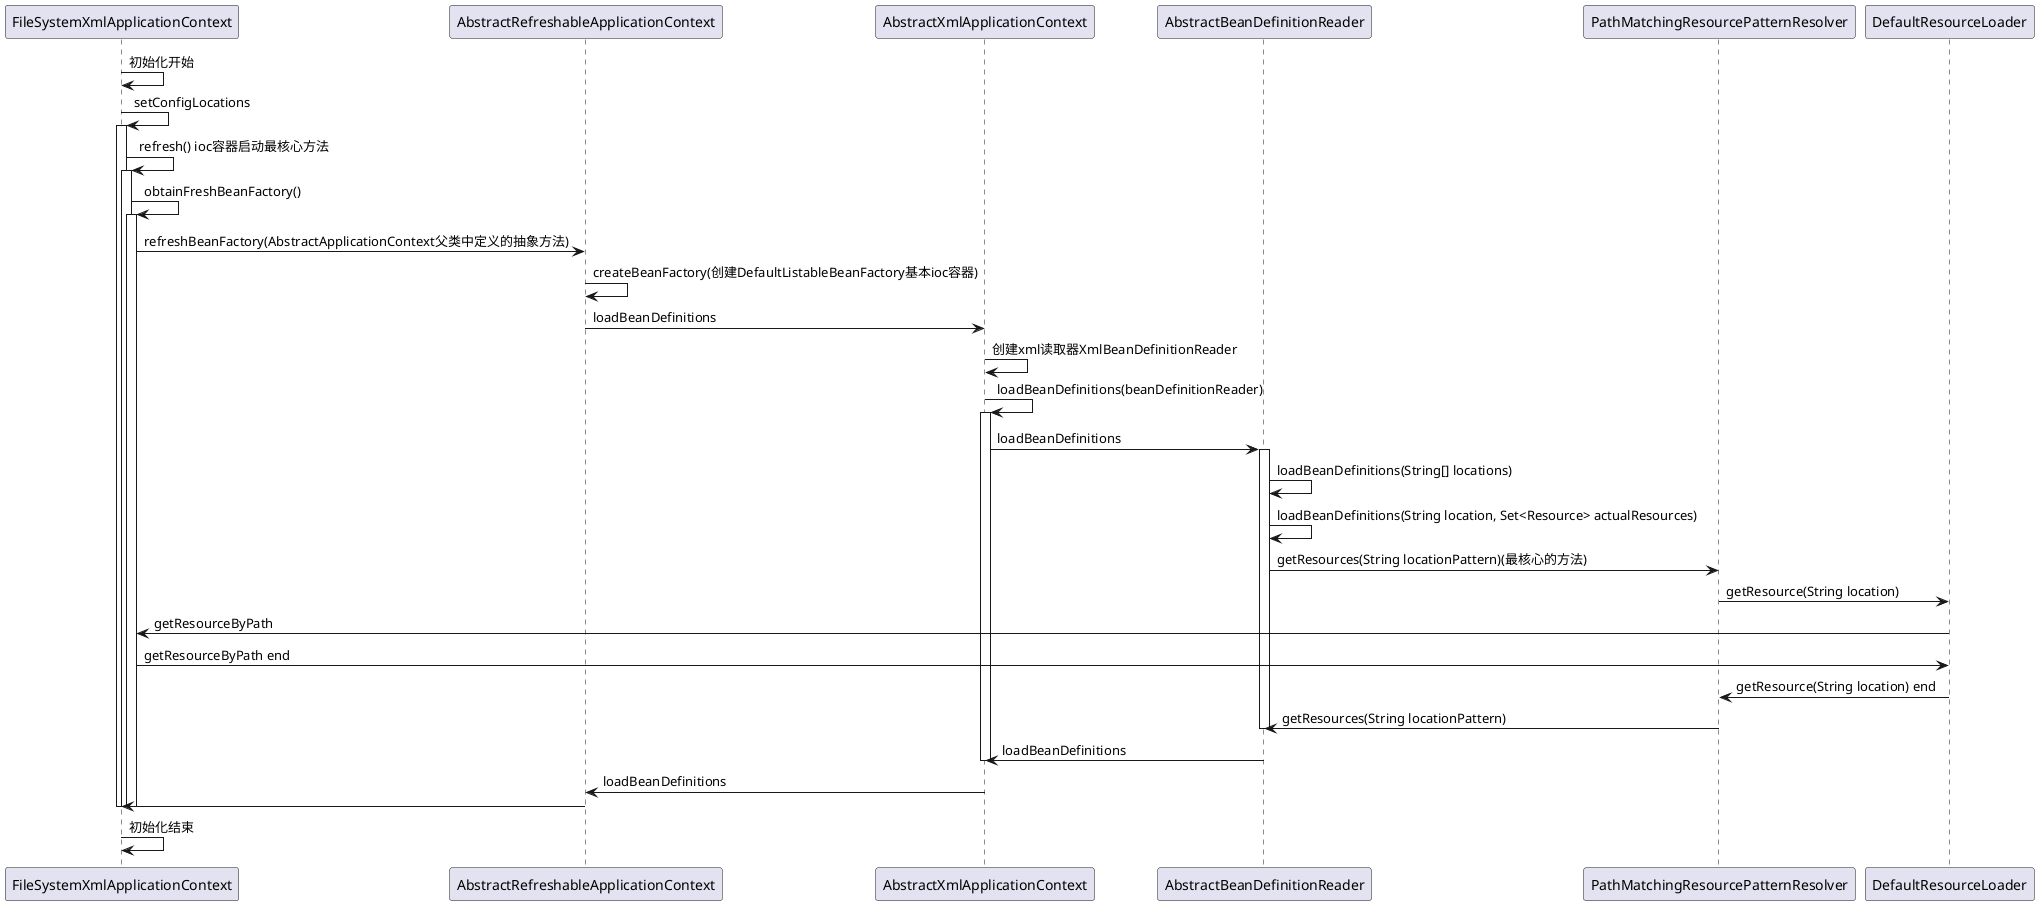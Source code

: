 @startuml
participant FileSystemXmlApplicationContext as main
participant AbstractRefreshableApplicationContext as AbsRefContext
participant AbstractXmlApplicationContext as absXmlContext
participant AbstractBeanDefinitionReader as absReader
participant PathMatchingResourcePatternResolver as pathResourceResolver
participant DefaultResourceLoader
main ->main : 初始化开始
main -> main :setConfigLocations
activate main
main -> main: refresh() ioc容器启动最核心方法
activate main
main -> main: obtainFreshBeanFactory()
activate main


main -> AbsRefContext: refreshBeanFactory(AbstractApplicationContext父类中定义的抽象方法)
AbsRefContext->AbsRefContext:createBeanFactory(创建DefaultListableBeanFactory基本ioc容器)
AbsRefContext -> absXmlContext:loadBeanDefinitions
absXmlContext->absXmlContext:创建xml读取器XmlBeanDefinitionReader
absXmlContext->absXmlContext:loadBeanDefinitions(beanDefinitionReader)
activate absXmlContext
absXmlContext->absReader :loadBeanDefinitions

activate absReader
absReader -> absReader :loadBeanDefinitions(String[] locations)
absReader -> absReader :loadBeanDefinitions(String location, Set<Resource> actualResources)
absReader->pathResourceResolver:getResources(String locationPattern)(最核心的方法)
pathResourceResolver->DefaultResourceLoader:getResource(String location)
DefaultResourceLoader->main:getResourceByPath
main->DefaultResourceLoader:getResourceByPath end
DefaultResourceLoader->pathResourceResolver:getResource(String location) end
pathResourceResolver->absReader:getResources(String locationPattern)
deactivate absReader


absReader->absXmlContext :loadBeanDefinitions
deactivate absXmlContext
absXmlContext -> AbsRefContext:loadBeanDefinitions
AbsRefContext -> main:


deactivate main
deactivate main
deactivate main
main ->main : 初始化结束
@enduml